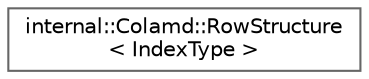 digraph "Graphical Class Hierarchy"
{
 // LATEX_PDF_SIZE
  bgcolor="transparent";
  edge [fontname=Helvetica,fontsize=10,labelfontname=Helvetica,labelfontsize=10];
  node [fontname=Helvetica,fontsize=10,shape=box,height=0.2,width=0.4];
  rankdir="LR";
  Node0 [id="Node000000",label="internal::Colamd::RowStructure\l\< IndexType \>",height=0.2,width=0.4,color="grey40", fillcolor="white", style="filled",URL="$structinternal_1_1Colamd_1_1RowStructure.html",tooltip=" "];
}
